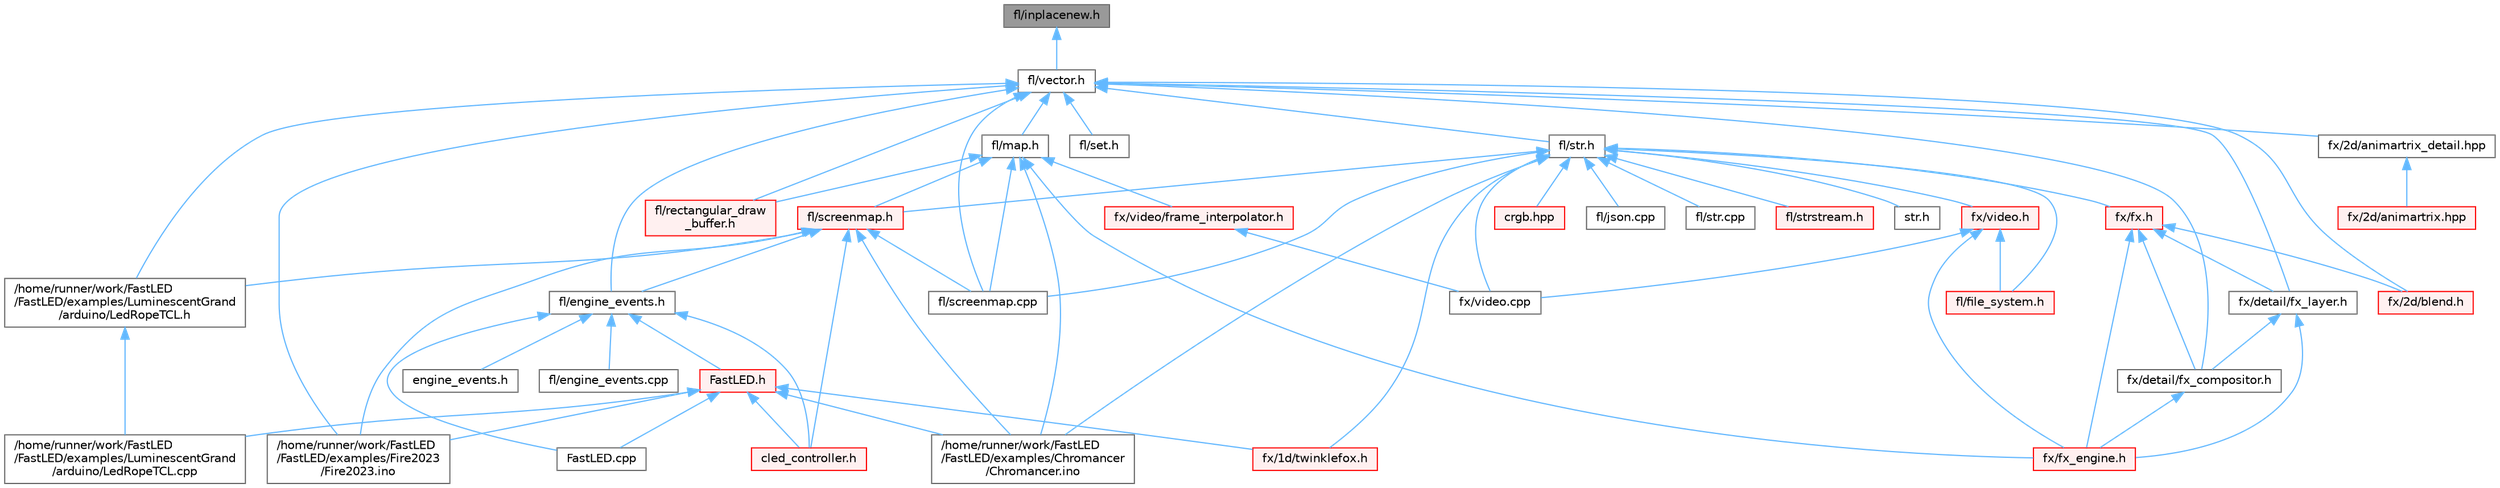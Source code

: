 digraph "fl/inplacenew.h"
{
 // INTERACTIVE_SVG=YES
 // LATEX_PDF_SIZE
  bgcolor="transparent";
  edge [fontname=Helvetica,fontsize=10,labelfontname=Helvetica,labelfontsize=10];
  node [fontname=Helvetica,fontsize=10,shape=box,height=0.2,width=0.4];
  Node1 [id="Node000001",label="fl/inplacenew.h",height=0.2,width=0.4,color="gray40", fillcolor="grey60", style="filled", fontcolor="black",tooltip=" "];
  Node1 -> Node2 [id="edge1_Node000001_Node000002",dir="back",color="steelblue1",style="solid",tooltip=" "];
  Node2 [id="Node000002",label="fl/vector.h",height=0.2,width=0.4,color="grey40", fillcolor="white", style="filled",URL="$d6/d68/vector_8h.html",tooltip=" "];
  Node2 -> Node3 [id="edge2_Node000002_Node000003",dir="back",color="steelblue1",style="solid",tooltip=" "];
  Node3 [id="Node000003",label="/home/runner/work/FastLED\l/FastLED/examples/Fire2023\l/Fire2023.ino",height=0.2,width=0.4,color="grey40", fillcolor="white", style="filled",URL="$d8/d2c/_fire2023_8ino.html",tooltip=" "];
  Node2 -> Node4 [id="edge3_Node000002_Node000004",dir="back",color="steelblue1",style="solid",tooltip=" "];
  Node4 [id="Node000004",label="/home/runner/work/FastLED\l/FastLED/examples/LuminescentGrand\l/arduino/LedRopeTCL.h",height=0.2,width=0.4,color="grey40", fillcolor="white", style="filled",URL="$d9/d7e/_led_rope_t_c_l_8h.html",tooltip=" "];
  Node4 -> Node5 [id="edge4_Node000004_Node000005",dir="back",color="steelblue1",style="solid",tooltip=" "];
  Node5 [id="Node000005",label="/home/runner/work/FastLED\l/FastLED/examples/LuminescentGrand\l/arduino/LedRopeTCL.cpp",height=0.2,width=0.4,color="grey40", fillcolor="white", style="filled",URL="$d6/dc9/_led_rope_t_c_l_8cpp.html",tooltip=" "];
  Node2 -> Node6 [id="edge5_Node000002_Node000006",dir="back",color="steelblue1",style="solid",tooltip=" "];
  Node6 [id="Node000006",label="fl/engine_events.h",height=0.2,width=0.4,color="grey40", fillcolor="white", style="filled",URL="$dc/dd9/fl_2engine__events_8h.html",tooltip=" "];
  Node6 -> Node7 [id="edge6_Node000006_Node000007",dir="back",color="steelblue1",style="solid",tooltip=" "];
  Node7 [id="Node000007",label="FastLED.cpp",height=0.2,width=0.4,color="grey40", fillcolor="white", style="filled",URL="$d6/dda/_fast_l_e_d_8cpp.html",tooltip="Central source file for FastLED, implements the CFastLED class/object."];
  Node6 -> Node8 [id="edge7_Node000006_Node000008",dir="back",color="steelblue1",style="solid",tooltip=" "];
  Node8 [id="Node000008",label="FastLED.h",height=0.2,width=0.4,color="red", fillcolor="#FFF0F0", style="filled",URL="$db/d97/_fast_l_e_d_8h.html",tooltip="central include file for FastLED, defines the CFastLED class/object"];
  Node8 -> Node17 [id="edge8_Node000008_Node000017",dir="back",color="steelblue1",style="solid",tooltip=" "];
  Node17 [id="Node000017",label="/home/runner/work/FastLED\l/FastLED/examples/Chromancer\l/Chromancer.ino",height=0.2,width=0.4,color="grey40", fillcolor="white", style="filled",URL="$d1/ddb/_chromancer_8ino.html",tooltip=" "];
  Node8 -> Node3 [id="edge9_Node000008_Node000003",dir="back",color="steelblue1",style="solid",tooltip=" "];
  Node8 -> Node5 [id="edge10_Node000008_Node000005",dir="back",color="steelblue1",style="solid",tooltip=" "];
  Node8 -> Node7 [id="edge11_Node000008_Node000007",dir="back",color="steelblue1",style="solid",tooltip=" "];
  Node8 -> Node74 [id="edge12_Node000008_Node000074",dir="back",color="steelblue1",style="solid",tooltip=" "];
  Node74 [id="Node000074",label="cled_controller.h",height=0.2,width=0.4,color="red", fillcolor="#FFF0F0", style="filled",URL="$db/d6d/cled__controller_8h.html",tooltip="base definitions used by led controllers for writing out led data"];
  Node8 -> Node102 [id="edge13_Node000008_Node000102",dir="back",color="steelblue1",style="solid",tooltip=" "];
  Node102 [id="Node000102",label="fx/1d/twinklefox.h",height=0.2,width=0.4,color="red", fillcolor="#FFF0F0", style="filled",URL="$d1/df6/twinklefox_8h.html",tooltip=" "];
  Node6 -> Node74 [id="edge14_Node000006_Node000074",dir="back",color="steelblue1",style="solid",tooltip=" "];
  Node6 -> Node126 [id="edge15_Node000006_Node000126",dir="back",color="steelblue1",style="solid",tooltip=" "];
  Node126 [id="Node000126",label="engine_events.h",height=0.2,width=0.4,color="grey40", fillcolor="white", style="filled",URL="$db/dc0/engine__events_8h.html",tooltip=" "];
  Node6 -> Node127 [id="edge16_Node000006_Node000127",dir="back",color="steelblue1",style="solid",tooltip=" "];
  Node127 [id="Node000127",label="fl/engine_events.cpp",height=0.2,width=0.4,color="grey40", fillcolor="white", style="filled",URL="$d5/d7d/engine__events_8cpp.html",tooltip=" "];
  Node2 -> Node128 [id="edge17_Node000002_Node000128",dir="back",color="steelblue1",style="solid",tooltip=" "];
  Node128 [id="Node000128",label="fl/map.h",height=0.2,width=0.4,color="grey40", fillcolor="white", style="filled",URL="$dc/db7/map_8h.html",tooltip=" "];
  Node128 -> Node17 [id="edge18_Node000128_Node000017",dir="back",color="steelblue1",style="solid",tooltip=" "];
  Node128 -> Node129 [id="edge19_Node000128_Node000129",dir="back",color="steelblue1",style="solid",tooltip=" "];
  Node129 [id="Node000129",label="fl/rectangular_draw\l_buffer.h",height=0.2,width=0.4,color="red", fillcolor="#FFF0F0", style="filled",URL="$d9/df3/rectangular__draw__buffer_8h.html",tooltip=" "];
  Node128 -> Node131 [id="edge20_Node000128_Node000131",dir="back",color="steelblue1",style="solid",tooltip=" "];
  Node131 [id="Node000131",label="fl/screenmap.cpp",height=0.2,width=0.4,color="grey40", fillcolor="white", style="filled",URL="$d9/d6f/screenmap_8cpp.html",tooltip=" "];
  Node128 -> Node132 [id="edge21_Node000128_Node000132",dir="back",color="steelblue1",style="solid",tooltip=" "];
  Node132 [id="Node000132",label="fl/screenmap.h",height=0.2,width=0.4,color="red", fillcolor="#FFF0F0", style="filled",URL="$d7/d0d/fl_2screenmap_8h.html",tooltip=" "];
  Node132 -> Node17 [id="edge22_Node000132_Node000017",dir="back",color="steelblue1",style="solid",tooltip=" "];
  Node132 -> Node3 [id="edge23_Node000132_Node000003",dir="back",color="steelblue1",style="solid",tooltip=" "];
  Node132 -> Node4 [id="edge24_Node000132_Node000004",dir="back",color="steelblue1",style="solid",tooltip=" "];
  Node132 -> Node74 [id="edge25_Node000132_Node000074",dir="back",color="steelblue1",style="solid",tooltip=" "];
  Node132 -> Node6 [id="edge26_Node000132_Node000006",dir="back",color="steelblue1",style="solid",tooltip=" "];
  Node132 -> Node131 [id="edge27_Node000132_Node000131",dir="back",color="steelblue1",style="solid",tooltip=" "];
  Node128 -> Node136 [id="edge28_Node000128_Node000136",dir="back",color="steelblue1",style="solid",tooltip=" "];
  Node136 [id="Node000136",label="fx/fx_engine.h",height=0.2,width=0.4,color="red", fillcolor="#FFF0F0", style="filled",URL="$d9/d3c/fx__engine_8h.html",tooltip=" "];
  Node128 -> Node138 [id="edge29_Node000128_Node000138",dir="back",color="steelblue1",style="solid",tooltip=" "];
  Node138 [id="Node000138",label="fx/video/frame_interpolator.h",height=0.2,width=0.4,color="red", fillcolor="#FFF0F0", style="filled",URL="$d3/dda/frame__interpolator_8h.html",tooltip=" "];
  Node138 -> Node139 [id="edge30_Node000138_Node000139",dir="back",color="steelblue1",style="solid",tooltip=" "];
  Node139 [id="Node000139",label="fx/video.cpp",height=0.2,width=0.4,color="grey40", fillcolor="white", style="filled",URL="$d0/d05/video_8cpp.html",tooltip=" "];
  Node2 -> Node129 [id="edge31_Node000002_Node000129",dir="back",color="steelblue1",style="solid",tooltip=" "];
  Node2 -> Node131 [id="edge32_Node000002_Node000131",dir="back",color="steelblue1",style="solid",tooltip=" "];
  Node2 -> Node143 [id="edge33_Node000002_Node000143",dir="back",color="steelblue1",style="solid",tooltip=" "];
  Node143 [id="Node000143",label="fl/set.h",height=0.2,width=0.4,color="grey40", fillcolor="white", style="filled",URL="$d4/d13/set_8h.html",tooltip=" "];
  Node2 -> Node144 [id="edge34_Node000002_Node000144",dir="back",color="steelblue1",style="solid",tooltip=" "];
  Node144 [id="Node000144",label="fl/str.h",height=0.2,width=0.4,color="grey40", fillcolor="white", style="filled",URL="$dc/d0e/fl_2str_8h.html",tooltip=" "];
  Node144 -> Node17 [id="edge35_Node000144_Node000017",dir="back",color="steelblue1",style="solid",tooltip=" "];
  Node144 -> Node114 [id="edge36_Node000144_Node000114",dir="back",color="steelblue1",style="solid",tooltip=" "];
  Node114 [id="Node000114",label="crgb.hpp",height=0.2,width=0.4,color="red", fillcolor="#FFF0F0", style="filled",URL="$d0/d4b/crgb_8hpp.html",tooltip="Defines utility functions for the red, green, and blue (RGB) pixel struct."];
  Node144 -> Node145 [id="edge37_Node000144_Node000145",dir="back",color="steelblue1",style="solid",tooltip=" "];
  Node145 [id="Node000145",label="fl/file_system.h",height=0.2,width=0.4,color="red", fillcolor="#FFF0F0", style="filled",URL="$d9/d28/fl_2file__system_8h.html",tooltip=" "];
  Node144 -> Node149 [id="edge38_Node000144_Node000149",dir="back",color="steelblue1",style="solid",tooltip=" "];
  Node149 [id="Node000149",label="fl/json.cpp",height=0.2,width=0.4,color="grey40", fillcolor="white", style="filled",URL="$dd/d55/json_8cpp.html",tooltip=" "];
  Node144 -> Node131 [id="edge39_Node000144_Node000131",dir="back",color="steelblue1",style="solid",tooltip=" "];
  Node144 -> Node132 [id="edge40_Node000144_Node000132",dir="back",color="steelblue1",style="solid",tooltip=" "];
  Node144 -> Node150 [id="edge41_Node000144_Node000150",dir="back",color="steelblue1",style="solid",tooltip=" "];
  Node150 [id="Node000150",label="fl/str.cpp",height=0.2,width=0.4,color="grey40", fillcolor="white", style="filled",URL="$d1/d1f/str_8cpp.html",tooltip=" "];
  Node144 -> Node151 [id="edge42_Node000144_Node000151",dir="back",color="steelblue1",style="solid",tooltip=" "];
  Node151 [id="Node000151",label="fl/strstream.h",height=0.2,width=0.4,color="red", fillcolor="#FFF0F0", style="filled",URL="$d8/d00/strstream_8h.html",tooltip=" "];
  Node144 -> Node102 [id="edge43_Node000144_Node000102",dir="back",color="steelblue1",style="solid",tooltip=" "];
  Node144 -> Node169 [id="edge44_Node000144_Node000169",dir="back",color="steelblue1",style="solid",tooltip=" "];
  Node169 [id="Node000169",label="fx/fx.h",height=0.2,width=0.4,color="red", fillcolor="#FFF0F0", style="filled",URL="$d2/d0c/fx_8h.html",tooltip=" "];
  Node169 -> Node163 [id="edge45_Node000169_Node000163",dir="back",color="steelblue1",style="solid",tooltip=" "];
  Node163 [id="Node000163",label="fx/2d/blend.h",height=0.2,width=0.4,color="red", fillcolor="#FFF0F0", style="filled",URL="$d8/d4e/blend_8h.html",tooltip=" "];
  Node169 -> Node165 [id="edge46_Node000169_Node000165",dir="back",color="steelblue1",style="solid",tooltip=" "];
  Node165 [id="Node000165",label="fx/detail/fx_compositor.h",height=0.2,width=0.4,color="grey40", fillcolor="white", style="filled",URL="$d5/d6b/fx__compositor_8h.html",tooltip=" "];
  Node165 -> Node136 [id="edge47_Node000165_Node000136",dir="back",color="steelblue1",style="solid",tooltip=" "];
  Node169 -> Node164 [id="edge48_Node000169_Node000164",dir="back",color="steelblue1",style="solid",tooltip=" "];
  Node164 [id="Node000164",label="fx/detail/fx_layer.h",height=0.2,width=0.4,color="grey40", fillcolor="white", style="filled",URL="$d7/d2f/fx__layer_8h.html",tooltip=" "];
  Node164 -> Node165 [id="edge49_Node000164_Node000165",dir="back",color="steelblue1",style="solid",tooltip=" "];
  Node164 -> Node136 [id="edge50_Node000164_Node000136",dir="back",color="steelblue1",style="solid",tooltip=" "];
  Node169 -> Node136 [id="edge51_Node000169_Node000136",dir="back",color="steelblue1",style="solid",tooltip=" "];
  Node144 -> Node139 [id="edge52_Node000144_Node000139",dir="back",color="steelblue1",style="solid",tooltip=" "];
  Node144 -> Node171 [id="edge53_Node000144_Node000171",dir="back",color="steelblue1",style="solid",tooltip=" "];
  Node171 [id="Node000171",label="fx/video.h",height=0.2,width=0.4,color="red", fillcolor="#FFF0F0", style="filled",URL="$dd/d78/video_8h.html",tooltip=" "];
  Node171 -> Node145 [id="edge54_Node000171_Node000145",dir="back",color="steelblue1",style="solid",tooltip=" "];
  Node171 -> Node136 [id="edge55_Node000171_Node000136",dir="back",color="steelblue1",style="solid",tooltip=" "];
  Node171 -> Node139 [id="edge56_Node000171_Node000139",dir="back",color="steelblue1",style="solid",tooltip=" "];
  Node144 -> Node174 [id="edge57_Node000144_Node000174",dir="back",color="steelblue1",style="solid",tooltip=" "];
  Node174 [id="Node000174",label="str.h",height=0.2,width=0.4,color="grey40", fillcolor="white", style="filled",URL="$d1/d93/str_8h.html",tooltip=" "];
  Node2 -> Node175 [id="edge58_Node000002_Node000175",dir="back",color="steelblue1",style="solid",tooltip=" "];
  Node175 [id="Node000175",label="fx/2d/animartrix_detail.hpp",height=0.2,width=0.4,color="grey40", fillcolor="white", style="filled",URL="$d3/d3b/animartrix__detail_8hpp.html",tooltip=" "];
  Node175 -> Node168 [id="edge59_Node000175_Node000168",dir="back",color="steelblue1",style="solid",tooltip=" "];
  Node168 [id="Node000168",label="fx/2d/animartrix.hpp",height=0.2,width=0.4,color="red", fillcolor="#FFF0F0", style="filled",URL="$d3/dc3/animartrix_8hpp.html",tooltip=" "];
  Node2 -> Node163 [id="edge60_Node000002_Node000163",dir="back",color="steelblue1",style="solid",tooltip=" "];
  Node2 -> Node165 [id="edge61_Node000002_Node000165",dir="back",color="steelblue1",style="solid",tooltip=" "];
  Node2 -> Node164 [id="edge62_Node000002_Node000164",dir="back",color="steelblue1",style="solid",tooltip=" "];
}
